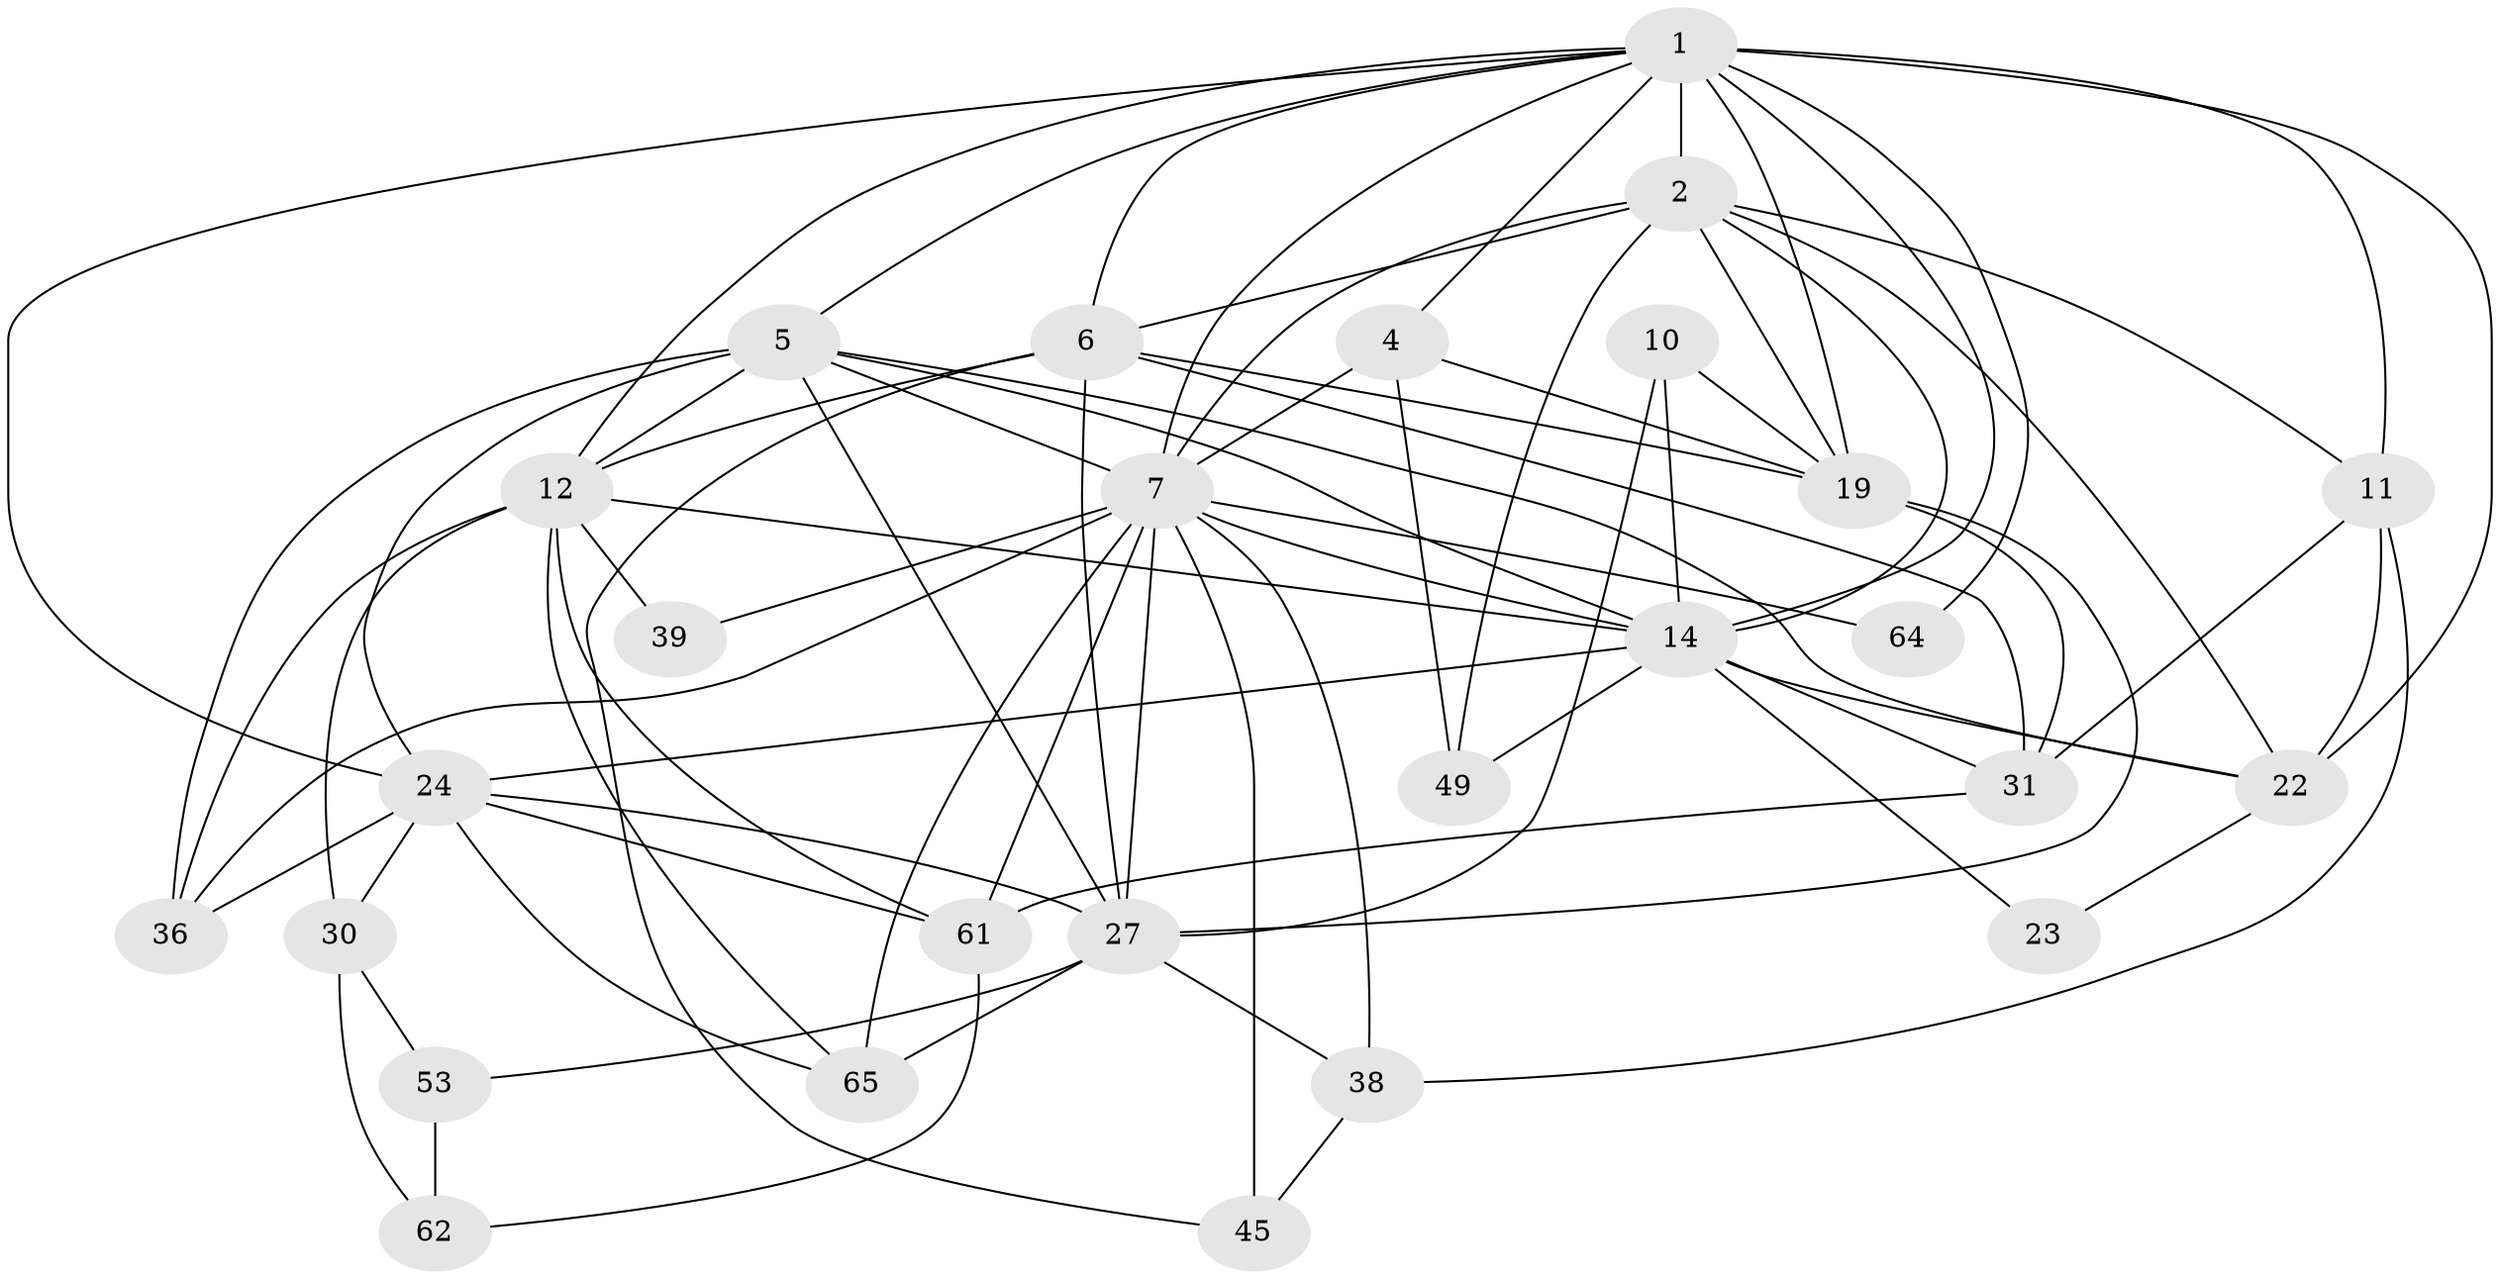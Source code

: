 // original degree distribution, {5: 0.17647058823529413, 3: 0.29411764705882354, 6: 0.08823529411764706, 4: 0.29411764705882354, 8: 0.014705882352941176, 7: 0.029411764705882353, 2: 0.10294117647058823}
// Generated by graph-tools (version 1.1) at 2025/18/03/04/25 18:18:39]
// undirected, 27 vertices, 77 edges
graph export_dot {
graph [start="1"]
  node [color=gray90,style=filled];
  1 [super="+3+28+37"];
  2 [super="+25+13"];
  4;
  5 [super="+8"];
  6 [super="+33"];
  7 [super="+15+9+41+40"];
  10;
  11 [super="+21"];
  12 [super="+18+47+29"];
  14 [super="+17+20"];
  19 [super="+63+34"];
  22;
  23;
  24 [super="+26+43+35"];
  27 [super="+52+51"];
  30 [super="+46"];
  31 [super="+59"];
  36;
  38 [super="+60+44"];
  39;
  45;
  49;
  53 [super="+66"];
  61;
  62;
  64;
  65;
  1 -- 6;
  1 -- 2 [weight=5];
  1 -- 7 [weight=2];
  1 -- 14;
  1 -- 19 [weight=2];
  1 -- 22;
  1 -- 24 [weight=2];
  1 -- 64;
  1 -- 4;
  1 -- 11;
  1 -- 5;
  1 -- 12;
  2 -- 49;
  2 -- 19;
  2 -- 14;
  2 -- 11 [weight=3];
  2 -- 6;
  2 -- 7 [weight=2];
  2 -- 22;
  4 -- 19;
  4 -- 7;
  4 -- 49;
  5 -- 36;
  5 -- 12;
  5 -- 22;
  5 -- 27;
  5 -- 24 [weight=2];
  5 -- 7;
  5 -- 14;
  6 -- 45;
  6 -- 12;
  6 -- 27;
  6 -- 19;
  6 -- 31;
  7 -- 39;
  7 -- 45;
  7 -- 61;
  7 -- 65 [weight=2];
  7 -- 38 [weight=2];
  7 -- 64;
  7 -- 14;
  7 -- 36;
  7 -- 27;
  10 -- 27;
  10 -- 14;
  10 -- 19;
  11 -- 38 [weight=2];
  11 -- 22;
  11 -- 31;
  12 -- 30;
  12 -- 65;
  12 -- 39;
  12 -- 36;
  12 -- 61;
  12 -- 14 [weight=2];
  14 -- 31;
  14 -- 49;
  14 -- 22;
  14 -- 23;
  14 -- 24;
  19 -- 31;
  19 -- 27;
  22 -- 23;
  24 -- 65;
  24 -- 36;
  24 -- 27;
  24 -- 30;
  24 -- 61;
  27 -- 38;
  27 -- 65;
  27 -- 53;
  30 -- 62;
  30 -- 53;
  31 -- 61;
  38 -- 45;
  53 -- 62;
  61 -- 62;
}
